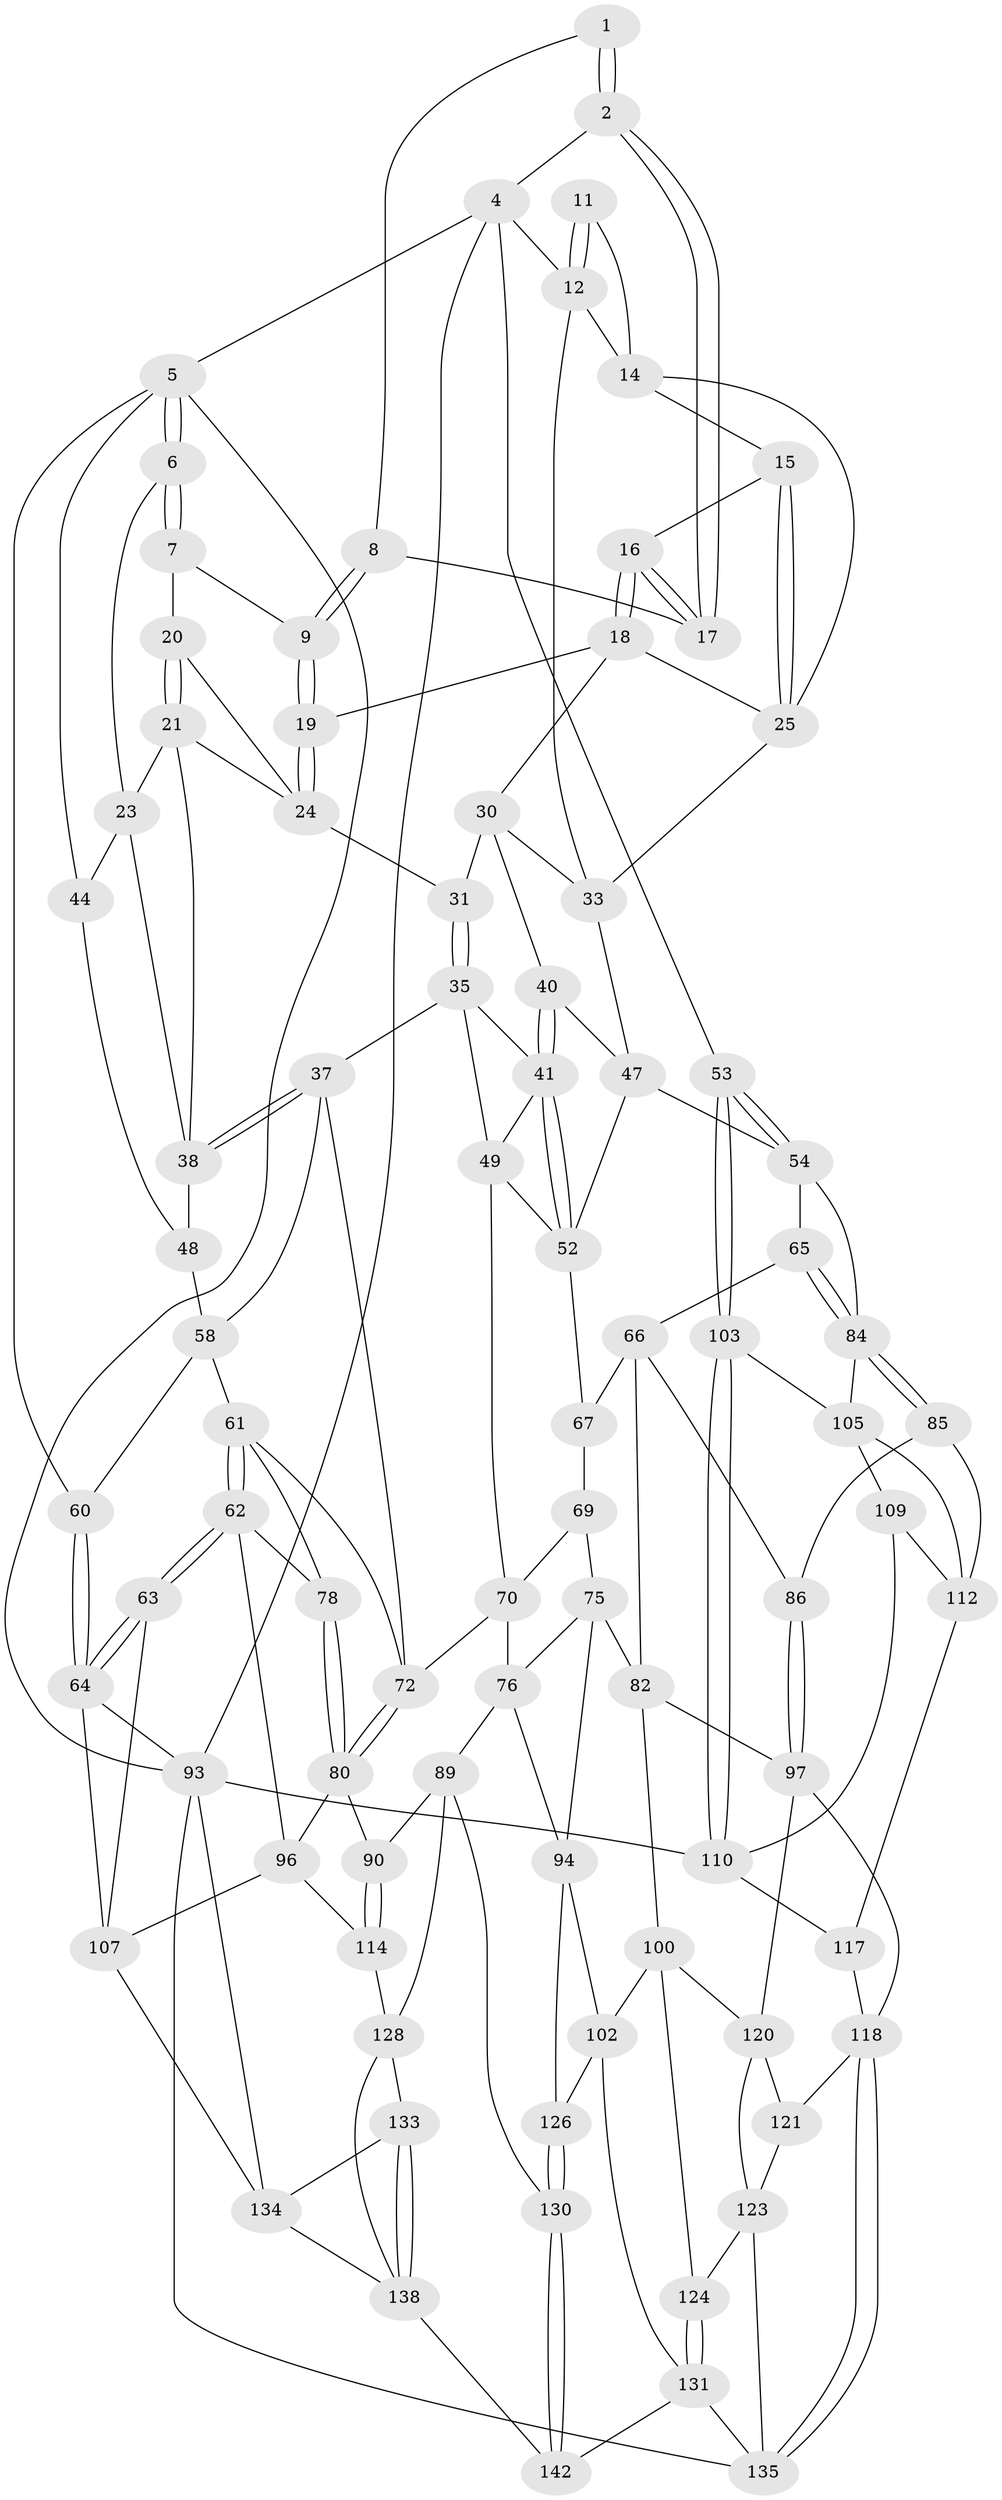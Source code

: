 // Generated by graph-tools (version 1.1) at 2025/52/02/27/25 19:52:37]
// undirected, 86 vertices, 189 edges
graph export_dot {
graph [start="1"]
  node [color=gray90,style=filled];
  1 [pos="+0.4015842661840707+0"];
  2 [pos="+0.7319806680331036+0",super="+3"];
  4 [pos="+1+0",super="+13"];
  5 [pos="+0+0",super="+45"];
  6 [pos="+0+0"];
  7 [pos="+0.3800191890442145+0",super="+10"];
  8 [pos="+0.5531949064725119+0.04777016472921199"];
  9 [pos="+0.5425343851703528+0.07146534513005605"];
  11 [pos="+0.8706781132379671+0"];
  12 [pos="+1+0.2351784806620833",super="+29"];
  14 [pos="+0.8538045200184541+0.13310316024131508",super="+28"];
  15 [pos="+0.7145988146102114+0"];
  16 [pos="+0.7133864664297548+0"];
  17 [pos="+0.7218159337654134+0"];
  18 [pos="+0.6724650995459324+0.04131108792708722",super="+27"];
  19 [pos="+0.5567194635821215+0.14623078101532924"];
  20 [pos="+0.4002259877342688+0.010366924879492673"];
  21 [pos="+0.35348783915114573+0.1916149024657932",super="+22"];
  23 [pos="+0.045713492873936966+0",super="+43"];
  24 [pos="+0.5545061777643523+0.15172916831469585",super="+32"];
  25 [pos="+0.7770927978724962+0.17447223032673345",super="+26"];
  30 [pos="+0.6995704509679599+0.1967697944535655",super="+39"];
  31 [pos="+0.5632529775279895+0.16795280534156035"];
  33 [pos="+0.8131443722364604+0.3013252251130157",super="+34"];
  35 [pos="+0.5601634499356176+0.24861931177524726",super="+36"];
  37 [pos="+0.3510270886807317+0.375369896797797",super="+57"];
  38 [pos="+0.3031833943191751+0.2994004575712238",super="+46"];
  40 [pos="+0.6826249329994768+0.2856168302663241"];
  41 [pos="+0.634408082829171+0.3256110202399238",super="+42"];
  44 [pos="+0.013401342646595801+0.2931165677441134"];
  47 [pos="+0.7913610962426858+0.33393178310768323",super="+51"];
  48 [pos="+0.07874995777422665+0.4036647325695861"];
  49 [pos="+0.42078653538297567+0.39701347669929116",super="+50"];
  52 [pos="+0.6532251801201011+0.43871253922335457",super="+56"];
  53 [pos="+1+0.4728671915344948"];
  54 [pos="+1+0.504169373297406",super="+55"];
  58 [pos="+0.0664299896580121+0.43877293527156713",super="+59"];
  60 [pos="+0+0.4466564753621696"];
  61 [pos="+0.09392328482083764+0.543702177342556",super="+77"];
  62 [pos="+0.03421953436398747+0.6567569083138404",super="+79"];
  63 [pos="+0+0.6737404565439555"];
  64 [pos="+0+0.6824742372219214",super="+92"];
  65 [pos="+0.7851431209203602+0.5656731359042204"];
  66 [pos="+0.7300027439122567+0.5651210773460839",super="+81"];
  67 [pos="+0.6583223663274578+0.519037897898552",super="+68"];
  69 [pos="+0.5013030029976442+0.5301408953126235",super="+74"];
  70 [pos="+0.4531790416867994+0.5239731900521889",super="+71"];
  72 [pos="+0.2900698977557384+0.641161926424492",super="+73"];
  75 [pos="+0.5864268472777017+0.6497726014242804",super="+83"];
  76 [pos="+0.4467692554091514+0.5984072229175372",super="+88"];
  78 [pos="+0.15713697285299535+0.6582347936394872"];
  80 [pos="+0.28627047136750067+0.655727708622229",super="+91"];
  82 [pos="+0.6208430107366202+0.6915770095154676",super="+99"];
  84 [pos="+0.8131663033505011+0.712045834958154",super="+87"];
  85 [pos="+0.7987088977045242+0.7232547115245586"];
  86 [pos="+0.7964013592615047+0.7245534484468861"];
  89 [pos="+0.38891259902345215+0.7562452524270277",super="+127"];
  90 [pos="+0.32499004275380894+0.7166594312698705"];
  93 [pos="+0+1",super="+115"];
  94 [pos="+0.5579342952714808+0.7430534928058834",super="+95"];
  96 [pos="+0.180701231602001+0.7737292828756711",super="+106"];
  97 [pos="+0.787529191841982+0.737652961751325",super="+98"];
  100 [pos="+0.6886348815491461+0.7992881092356378",super="+101"];
  102 [pos="+0.5621837863842287+0.7505306573150198",super="+125"];
  103 [pos="+1+0.5896310534120268",super="+104"];
  105 [pos="+0.9158664381564668+0.7636481152989057",super="+108"];
  107 [pos="+0.09821600304495373+0.8205763367216281",super="+132"];
  109 [pos="+0.9758180935578075+0.7787341678520926",super="+111"];
  110 [pos="+1+0.9347192848003253",super="+116"];
  112 [pos="+0.9191310159161528+0.8064882572123219",super="+113"];
  114 [pos="+0.20825946025218472+0.8618701251087824"];
  117 [pos="+0.8896592930028779+0.8701627005222087"];
  118 [pos="+0.826868576275636+0.8805330891687272",super="+119"];
  120 [pos="+0.6956152924742816+0.8029477443105988",super="+122"];
  121 [pos="+0.7472386683421668+0.8890908953338382"];
  123 [pos="+0.6744946941878519+0.904311651000124",super="+137"];
  124 [pos="+0.6119479989312296+0.9238645565566864"];
  126 [pos="+0.4639857018921117+0.802076867470195"];
  128 [pos="+0.2541668066496285+0.9183566181857888",super="+129"];
  130 [pos="+0.3349668388922348+1"];
  131 [pos="+0.537542310614268+1",super="+141"];
  133 [pos="+0.07840174776587197+0.9413882452556597"];
  134 [pos="+0.06869598654896879+0.9414322020840216",super="+139"];
  135 [pos="+0.8586364228972775+1",super="+136"];
  138 [pos="+0.13337036487654044+0.983803825241971",super="+140"];
  142 [pos="+0.42805510870554553+1"];
  1 -- 2;
  1 -- 2;
  1 -- 8;
  2 -- 17;
  2 -- 17;
  2 -- 4;
  4 -- 5;
  4 -- 53;
  4 -- 12;
  4 -- 93;
  5 -- 6;
  5 -- 6;
  5 -- 93;
  5 -- 44;
  5 -- 60;
  6 -- 7;
  6 -- 7;
  6 -- 23;
  7 -- 9;
  7 -- 20;
  8 -- 9;
  8 -- 9;
  8 -- 17;
  9 -- 19;
  9 -- 19;
  11 -- 12;
  11 -- 12;
  11 -- 14;
  12 -- 33;
  12 -- 14;
  14 -- 15;
  14 -- 25;
  15 -- 16;
  15 -- 25;
  15 -- 25;
  16 -- 17;
  16 -- 17;
  16 -- 18;
  16 -- 18;
  18 -- 19;
  18 -- 25;
  18 -- 30;
  19 -- 24;
  19 -- 24;
  20 -- 21;
  20 -- 21;
  20 -- 24;
  21 -- 24;
  21 -- 38;
  21 -- 23;
  23 -- 44;
  23 -- 38;
  24 -- 31;
  25 -- 33;
  30 -- 31;
  30 -- 40;
  30 -- 33;
  31 -- 35;
  31 -- 35;
  33 -- 47;
  35 -- 37;
  35 -- 41;
  35 -- 49;
  37 -- 38;
  37 -- 38;
  37 -- 58;
  37 -- 72;
  38 -- 48;
  40 -- 41;
  40 -- 41;
  40 -- 47;
  41 -- 52;
  41 -- 52;
  41 -- 49;
  44 -- 48;
  47 -- 52;
  47 -- 54;
  48 -- 58;
  49 -- 52;
  49 -- 70;
  52 -- 67;
  53 -- 54;
  53 -- 54;
  53 -- 103;
  53 -- 103;
  54 -- 84;
  54 -- 65;
  58 -- 61;
  58 -- 60;
  60 -- 64;
  60 -- 64;
  61 -- 62;
  61 -- 62;
  61 -- 78;
  61 -- 72;
  62 -- 63;
  62 -- 63;
  62 -- 96;
  62 -- 78;
  63 -- 64;
  63 -- 64;
  63 -- 107;
  64 -- 107;
  64 -- 93;
  65 -- 66;
  65 -- 84;
  65 -- 84;
  66 -- 67;
  66 -- 82;
  66 -- 86;
  67 -- 69 [weight=2];
  69 -- 70;
  69 -- 75;
  70 -- 72;
  70 -- 76;
  72 -- 80;
  72 -- 80;
  75 -- 76;
  75 -- 82;
  75 -- 94;
  76 -- 89;
  76 -- 94;
  78 -- 80;
  78 -- 80;
  80 -- 90;
  80 -- 96;
  82 -- 100;
  82 -- 97;
  84 -- 85;
  84 -- 85;
  84 -- 105;
  85 -- 86;
  85 -- 112;
  86 -- 97;
  86 -- 97;
  89 -- 90;
  89 -- 128;
  89 -- 130;
  90 -- 114;
  90 -- 114;
  93 -- 134;
  93 -- 110;
  93 -- 135;
  94 -- 102;
  94 -- 126;
  96 -- 114;
  96 -- 107;
  97 -- 118;
  97 -- 120;
  100 -- 120;
  100 -- 124;
  100 -- 102;
  102 -- 126;
  102 -- 131;
  103 -- 110;
  103 -- 110;
  103 -- 105;
  105 -- 112;
  105 -- 109;
  107 -- 134;
  109 -- 112;
  109 -- 110;
  110 -- 117;
  112 -- 117;
  114 -- 128;
  117 -- 118;
  118 -- 135;
  118 -- 135;
  118 -- 121;
  120 -- 121;
  120 -- 123;
  121 -- 123;
  123 -- 124;
  123 -- 135;
  124 -- 131;
  124 -- 131;
  126 -- 130;
  126 -- 130;
  128 -- 138;
  128 -- 133;
  130 -- 142;
  130 -- 142;
  131 -- 142;
  131 -- 135;
  133 -- 134;
  133 -- 138;
  133 -- 138;
  134 -- 138;
  138 -- 142;
}
